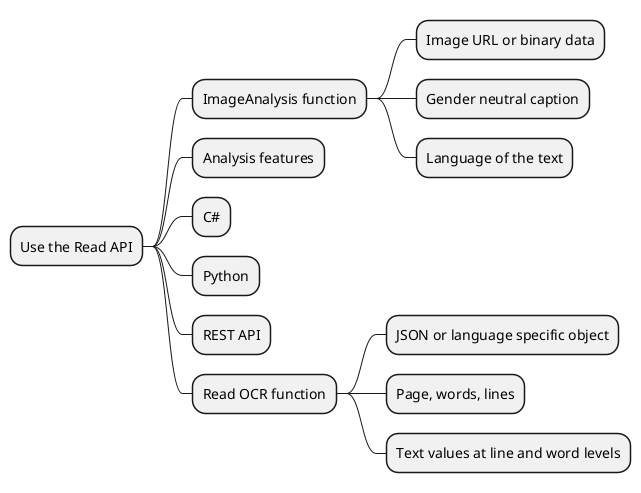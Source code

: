 @startmindmap
* Use the Read API
** ImageAnalysis function
*** Image URL or binary data
*** Gender neutral caption
*** Language of the text
** Analysis features
** C#
** Python
** REST API
** Read OCR function
*** JSON or language specific object
*** Page, words, lines
*** Text values at line and word levels
@endmindmap